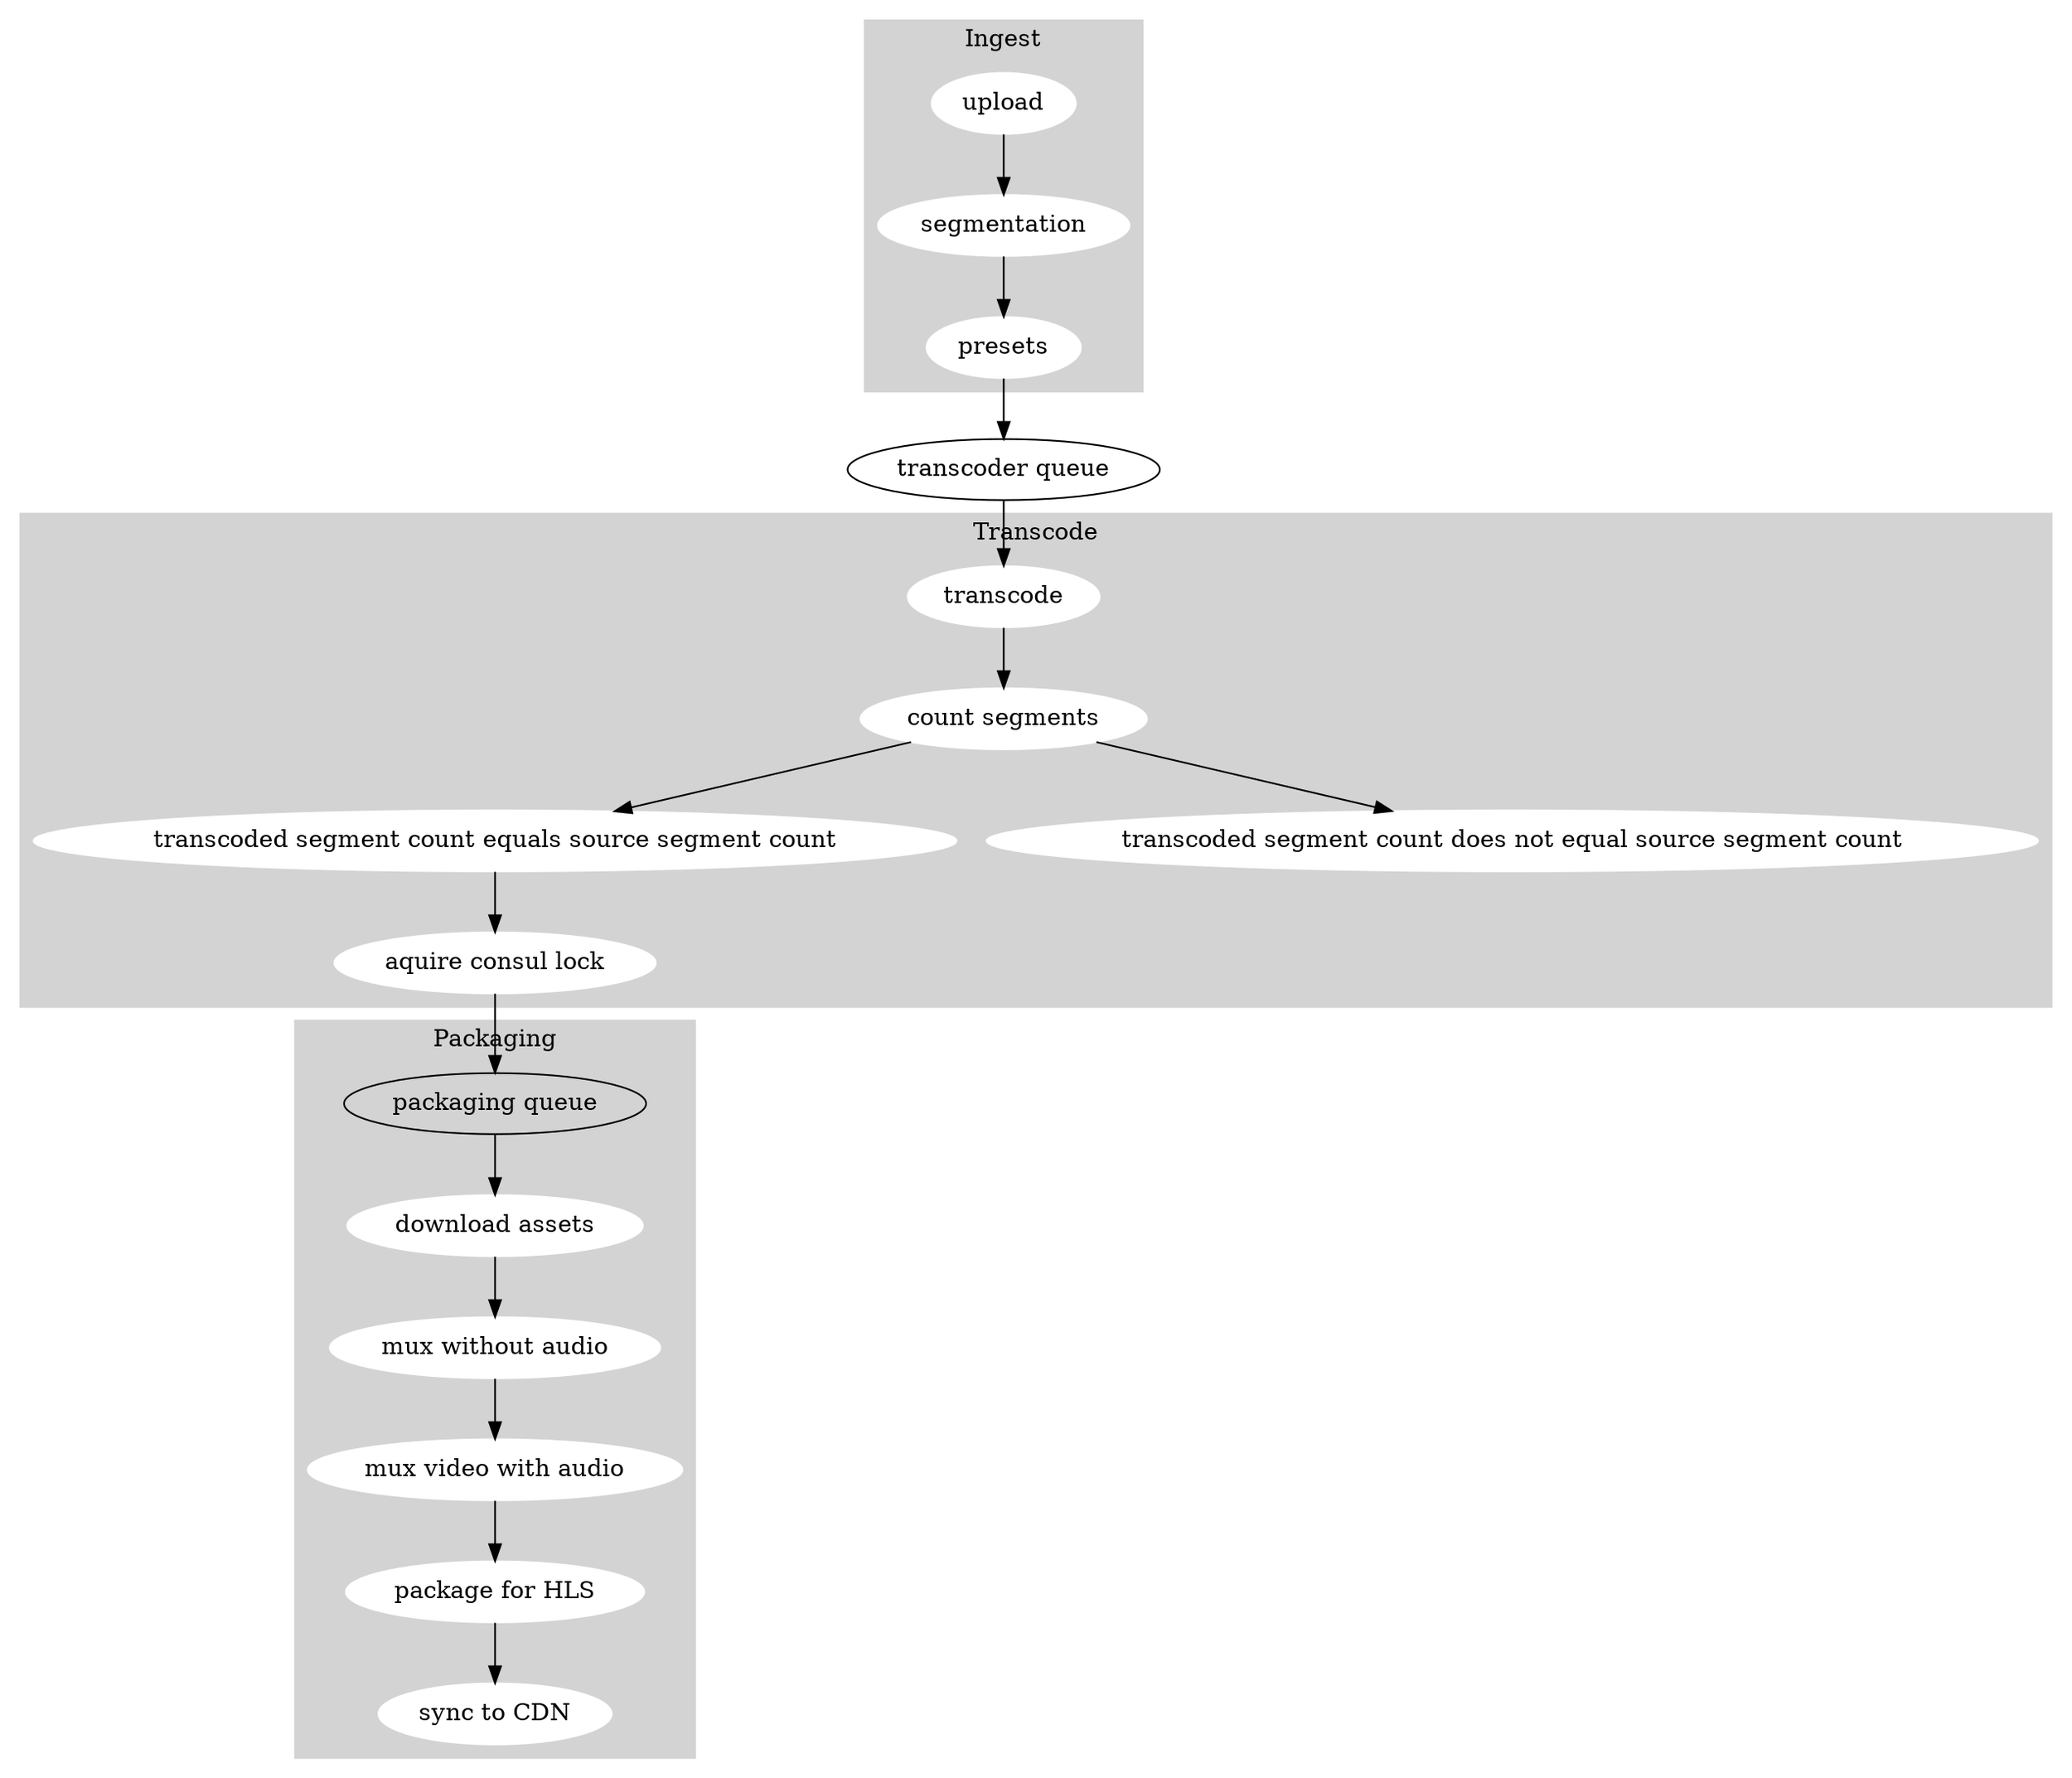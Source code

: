 digraph Tidal {
  subgraph cluster0 {
    node [style=filled,color=white];
    style=filled;
    color=lightgrey;
    "upload" -> "segmentation" -> "presets";
    label = "Ingest";
  }

  "presets" -> "transcoder queue";

  subgraph cluster1 {
    node [style=filled,color=white];
    style=filled;
    color=lightgrey;
    "transcode" -> "count segments";
    "count segments" -> "transcoded segment count equals source segment count";
    "count segments" -> "transcoded segment count does not equal source segment count";
    "transcoded segment count equals source segment count" -> "aquire consul lock";
    label = "Transcode";
  }

  "transcoder queue" -> "transcode";
  "aquire consul lock" -> "packaging queue";

  subgraph cluster2 {
    node [style=filled,color=white];
    style=filled;
    color=lightgrey;
    "packaging queue" -> "download assets" -> "mux without audio" -> "mux video with audio" -> "package for HLS" -> "sync to CDN";
    label = "Packaging";
  }
}